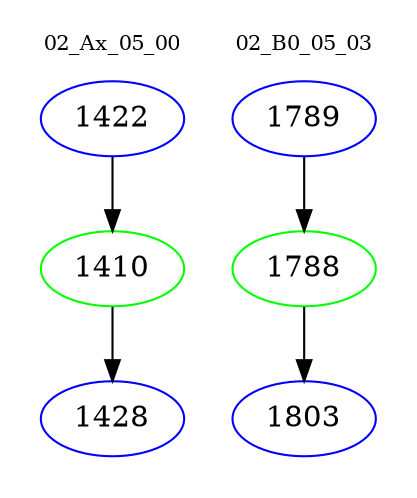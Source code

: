 digraph{
subgraph cluster_0 {
color = white
label = "02_Ax_05_00";
fontsize=10;
T0_1422 [label="1422", color="blue"]
T0_1422 -> T0_1410 [color="black"]
T0_1410 [label="1410", color="green"]
T0_1410 -> T0_1428 [color="black"]
T0_1428 [label="1428", color="blue"]
}
subgraph cluster_1 {
color = white
label = "02_B0_05_03";
fontsize=10;
T1_1789 [label="1789", color="blue"]
T1_1789 -> T1_1788 [color="black"]
T1_1788 [label="1788", color="green"]
T1_1788 -> T1_1803 [color="black"]
T1_1803 [label="1803", color="blue"]
}
}
